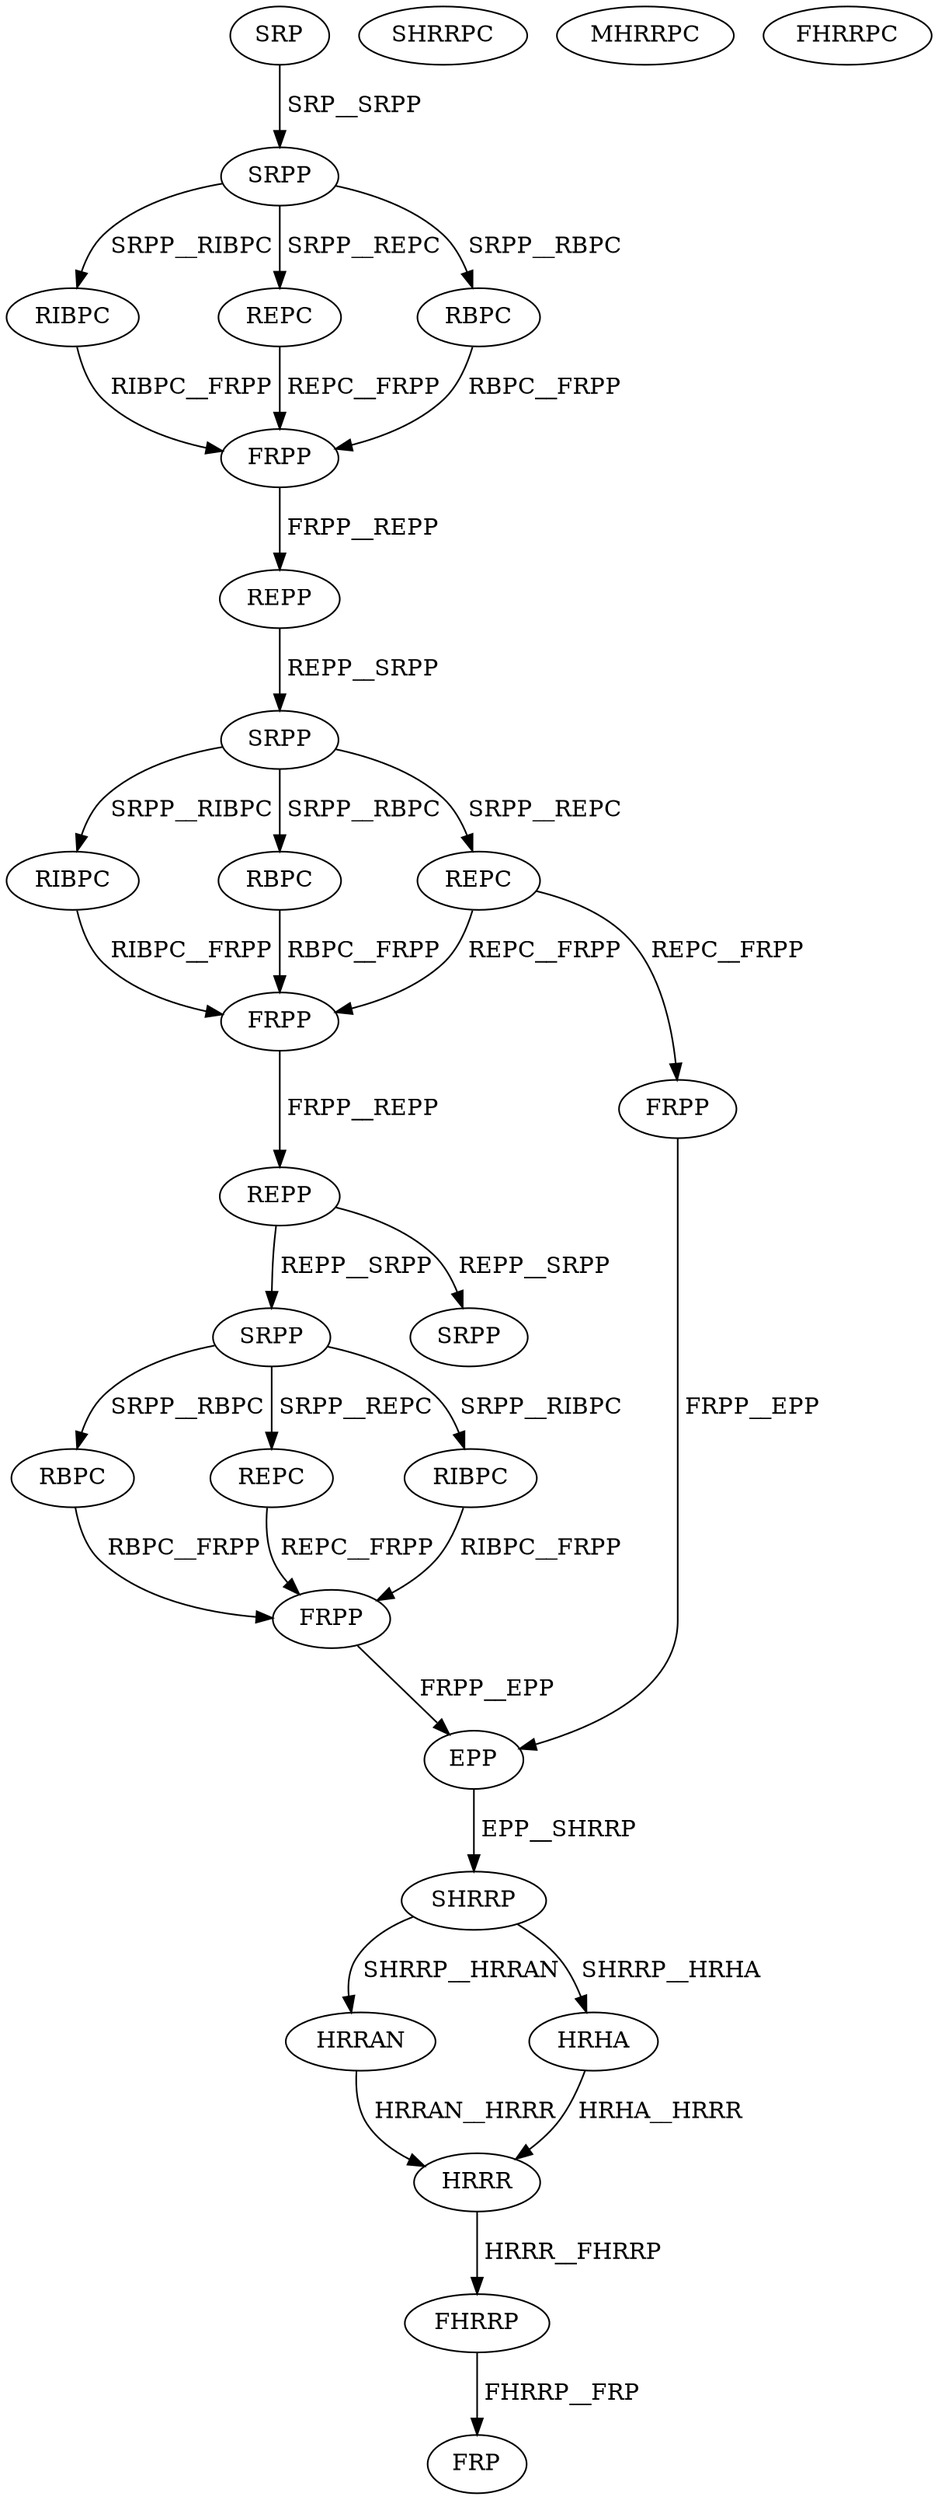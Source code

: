 digraph G { 
1 [label="SRP",color=black,fontcolor=black];
2 [label="SRPP",color=black,fontcolor=black];
3 [label="RIBPC",color=black,fontcolor=black];
4 [label="REPC",color=black,fontcolor=black];
5 [label="RBPC",color=black,fontcolor=black];
6 [label="FRPP",color=black,fontcolor=black];
7 [label="REPP",color=black,fontcolor=black];
8 [label="SRPP",color=black,fontcolor=black];
9 [label="RIBPC",color=black,fontcolor=black];
10 [label="RBPC",color=black,fontcolor=black];
11 [label="REPC",color=black,fontcolor=black];
12 [label="FRPP",color=black,fontcolor=black];
13 [label="REPP",color=black,fontcolor=black];
14 [label="SRPP",color=black,fontcolor=black];
15 [label="FRPP",color=black,fontcolor=black];
16 [label="RBPC",color=black,fontcolor=black];
17 [label="REPC",color=black,fontcolor=black];
18 [label="RIBPC",color=black,fontcolor=black];
19 [label="FRPP",color=black,fontcolor=black];
20 [label="SRPP",color=black,fontcolor=black];
21 [label="EPP",color=black,fontcolor=black];
22 [label="SHRRP",color=black,fontcolor=black];
23 [label="HRRAN",color=black,fontcolor=black];
24 [label="SHRRPC",color=black,fontcolor=black];
25 [label="HRHA",color=black,fontcolor=black];
26 [label="MHRRPC",color=black,fontcolor=black];
27 [label="FHRRPC",color=black,fontcolor=black];
28 [label="HRRR",color=black,fontcolor=black];
29 [label="FHRRP",color=black,fontcolor=black];
30 [label="FRP",color=black,fontcolor=black];
1->2[label=" SRP__SRPP",color=black,fontcolor=black];
2->3[label=" SRPP__RIBPC",color=black,fontcolor=black];
2->4[label=" SRPP__REPC",color=black,fontcolor=black];
2->5[label=" SRPP__RBPC",color=black,fontcolor=black];
3->6[label=" RIBPC__FRPP",color=black,fontcolor=black];
4->6[label=" REPC__FRPP",color=black,fontcolor=black];
5->6[label=" RBPC__FRPP",color=black,fontcolor=black];
6->7[label=" FRPP__REPP",color=black,fontcolor=black];
7->8[label=" REPP__SRPP",color=black,fontcolor=black];
8->9[label=" SRPP__RIBPC",color=black,fontcolor=black];
8->10[label=" SRPP__RBPC",color=black,fontcolor=black];
8->11[label=" SRPP__REPC",color=black,fontcolor=black];
9->12[label=" RIBPC__FRPP",color=black,fontcolor=black];
10->12[label=" RBPC__FRPP",color=black,fontcolor=black];
11->12[label=" REPC__FRPP",color=black,fontcolor=black];
11->15[label=" REPC__FRPP",color=black,fontcolor=black];
12->13[label=" FRPP__REPP",color=black,fontcolor=black];
13->14[label=" REPP__SRPP",color=black,fontcolor=black];
13->20[label=" REPP__SRPP",color=black,fontcolor=black];
14->16[label=" SRPP__RBPC",color=black,fontcolor=black];
14->17[label=" SRPP__REPC",color=black,fontcolor=black];
14->18[label=" SRPP__RIBPC",color=black,fontcolor=black];
15->21[label=" FRPP__EPP",color=black,fontcolor=black];
16->19[label=" RBPC__FRPP",color=black,fontcolor=black];
17->19[label=" REPC__FRPP",color=black,fontcolor=black];
18->19[label=" RIBPC__FRPP",color=black,fontcolor=black];
19->21[label=" FRPP__EPP",color=black,fontcolor=black];
21->22[label=" EPP__SHRRP",color=black,fontcolor=black];
22->23[label=" SHRRP__HRRAN",color=black,fontcolor=black];
22->25[label=" SHRRP__HRHA",color=black,fontcolor=black];
23->28[label=" HRRAN__HRRR",color=black,fontcolor=black];
25->28[label=" HRHA__HRRR",color=black,fontcolor=black];
28->29[label=" HRRR__FHRRP",color=black,fontcolor=black];
29->30[label=" FHRRP__FRP",color=black,fontcolor=black];
}

